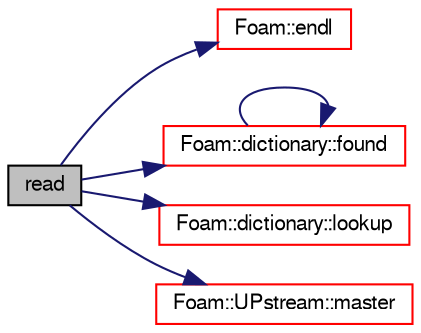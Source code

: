 digraph "read"
{
  bgcolor="transparent";
  edge [fontname="FreeSans",fontsize="10",labelfontname="FreeSans",labelfontsize="10"];
  node [fontname="FreeSans",fontsize="10",shape=record];
  rankdir="LR";
  Node392 [label="read",height=0.2,width=0.4,color="black", fillcolor="grey75", style="filled", fontcolor="black"];
  Node392 -> Node393 [color="midnightblue",fontsize="10",style="solid",fontname="FreeSans"];
  Node393 [label="Foam::endl",height=0.2,width=0.4,color="red",URL="$a21124.html#a2db8fe02a0d3909e9351bb4275b23ce4",tooltip="Add newline and flush stream. "];
  Node392 -> Node395 [color="midnightblue",fontsize="10",style="solid",fontname="FreeSans"];
  Node395 [label="Foam::dictionary::found",height=0.2,width=0.4,color="red",URL="$a26014.html#adcd3d5d43253006ef145e56b43025d28",tooltip="Search dictionary for given keyword. "];
  Node395 -> Node395 [color="midnightblue",fontsize="10",style="solid",fontname="FreeSans"];
  Node392 -> Node397 [color="midnightblue",fontsize="10",style="solid",fontname="FreeSans"];
  Node397 [label="Foam::dictionary::lookup",height=0.2,width=0.4,color="red",URL="$a26014.html#a6a0727fa523e48977e27348663def509",tooltip="Find and return an entry data stream. "];
  Node392 -> Node599 [color="midnightblue",fontsize="10",style="solid",fontname="FreeSans"];
  Node599 [label="Foam::UPstream::master",height=0.2,width=0.4,color="red",URL="$a26270.html#a36af549940a0aae3733774649594489f",tooltip="Am I the master process. "];
}
